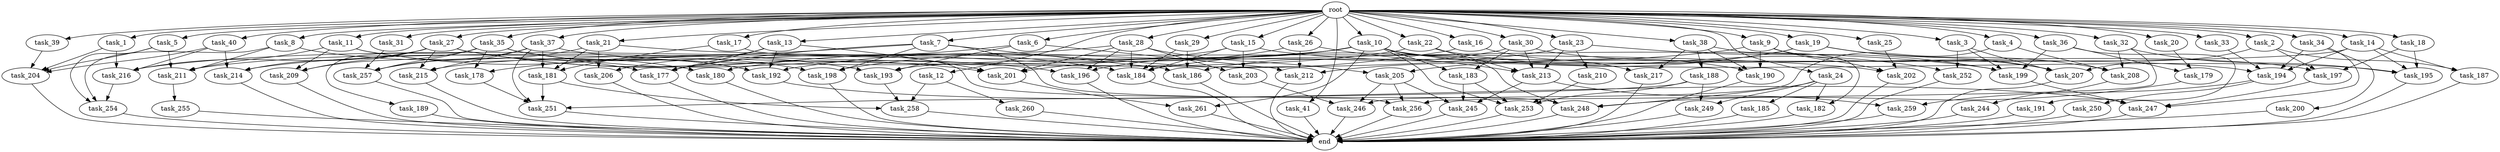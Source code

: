digraph G {
  task_8 [size="102.400000"];
  task_252 [size="52398601011.200005"];
  task_189 [size="85899345920.000000"];
  task_17 [size="102.400000"];
  task_261 [size="84181359001.600006"];
  task_204 [size="70437463654.400009"];
  task_35 [size="102.400000"];
  task_26 [size="102.400000"];
  task_15 [size="102.400000"];
  task_251 [size="79027398246.400009"];
  task_209 [size="185542587187.200012"];
  task_211 [size="183824600268.800018"];
  task_255 [size="69578470195.199997"];
  task_206 [size="68719476736.000000"];
  task_177 [size="137438953472.000000"];
  task_33 [size="102.400000"];
  task_186 [size="114246130073.600006"];
  task_205 [size="89335319756.800003"];
  task_216 [size="62706522521.600006"];
  task_13 [size="102.400000"];
  task_22 [size="102.400000"];
  task_208 [size="61847529062.400002"];
  task_5 [size="102.400000"];
  task_36 [size="102.400000"];
  task_200 [size="85899345920.000000"];
  task_201 [size="182965606809.600006"];
  task_6 [size="102.400000"];
  task_7 [size="102.400000"];
  task_25 [size="102.400000"];
  task_217 [size="55834574848.000000"];
  task_30 [size="102.400000"];
  task_3 [size="102.400000"];
  task_179 [size="52398601011.200005"];
  task_187 [size="45526653337.600006"];
  task_188 [size="42090679500.800003"];
  task_254 [size="131425999257.600006"];
  task_183 [size="73014444032.000000"];
  task_193 [size="144310901145.600006"];
  task_41 [size="102.400000"];
  task_16 [size="102.400000"];
  task_191 [size="30923764531.200001"];
  task_260 [size="69578470195.199997"];
  task_214 [size="48103633715.200005"];
  task_27 [size="102.400000"];
  task_253 [size="142592914227.200012"];
  task_202 [size="131425999257.600006"];
  root [size="0.000000"];
  task_182 [size="49821620633.600006"];
  task_258 [size="85040352460.800003"];
  task_245 [size="61847529062.400002"];
  task_12 [size="102.400000"];
  task_21 [size="102.400000"];
  task_18 [size="102.400000"];
  task_180 [size="93630287052.800003"];
  task_31 [size="102.400000"];
  task_244 [size="13743895347.200001"];
  task_9 [size="102.400000"];
  task_192 [size="127131031961.600006"];
  task_28 [size="102.400000"];
  task_250 [size="54975581388.800003"];
  task_247 [size="201004469452.800018"];
  task_29 [size="102.400000"];
  task_185 [size="7730941132.800000"];
  task_34 [size="102.400000"];
  task_39 [size="102.400000"];
  task_10 [size="102.400000"];
  task_212 [size="127990025420.800003"];
  task_181 [size="162349763788.800018"];
  task_178 [size="99643241267.200012"];
  task_194 [size="139156940390.399994"];
  task_2 [size="102.400000"];
  end [size="0.000000"];
  task_215 [size="121118077747.200012"];
  task_184 [size="231928233984.000000"];
  task_197 [size="86758339379.200012"];
  task_198 [size="141733920768.000000"];
  task_213 [size="152900835737.600006"];
  task_14 [size="102.400000"];
  task_210 [size="30923764531.200001"];
  task_24 [size="102.400000"];
  task_38 [size="102.400000"];
  task_195 [size="62706522521.600006"];
  task_257 [size="248249109708.800018"];
  task_19 [size="102.400000"];
  task_32 [size="102.400000"];
  task_196 [size="213889371340.800018"];
  task_4 [size="102.400000"];
  task_40 [size="102.400000"];
  task_207 [size="131425999257.600006"];
  task_259 [size="58411555225.600006"];
  task_23 [size="102.400000"];
  task_37 [size="102.400000"];
  task_256 [size="144310901145.600006"];
  task_1 [size="102.400000"];
  task_190 [size="139156940390.399994"];
  task_249 [size="49821620633.600006"];
  task_20 [size="102.400000"];
  task_246 [size="179529632972.800018"];
  task_203 [size="93630287052.800003"];
  task_199 [size="114246130073.600006"];
  task_11 [size="102.400000"];
  task_248 [size="71296457113.600006"];

  task_8 -> task_211 [size="536870912.000000"];
  task_8 -> task_177 [size="536870912.000000"];
  task_8 -> task_254 [size="536870912.000000"];
  task_252 -> end [size="1.000000"];
  task_189 -> end [size="1.000000"];
  task_17 -> task_181 [size="838860800.000000"];
  task_17 -> task_256 [size="838860800.000000"];
  task_261 -> end [size="1.000000"];
  task_204 -> end [size="1.000000"];
  task_35 -> task_189 [size="838860800.000000"];
  task_35 -> task_257 [size="838860800.000000"];
  task_35 -> task_209 [size="838860800.000000"];
  task_35 -> task_192 [size="838860800.000000"];
  task_35 -> task_196 [size="838860800.000000"];
  task_35 -> task_198 [size="838860800.000000"];
  task_35 -> task_178 [size="838860800.000000"];
  task_26 -> task_201 [size="679477248.000000"];
  task_26 -> task_212 [size="679477248.000000"];
  task_26 -> task_213 [size="679477248.000000"];
  task_15 -> task_194 [size="75497472.000000"];
  task_15 -> task_184 [size="75497472.000000"];
  task_15 -> task_180 [size="75497472.000000"];
  task_15 -> task_203 [size="75497472.000000"];
  task_251 -> end [size="1.000000"];
  task_209 -> end [size="1.000000"];
  task_211 -> task_255 [size="679477248.000000"];
  task_255 -> end [size="1.000000"];
  task_206 -> end [size="1.000000"];
  task_177 -> end [size="1.000000"];
  task_33 -> task_194 [size="411041792.000000"];
  task_186 -> end [size="1.000000"];
  task_205 -> task_245 [size="536870912.000000"];
  task_205 -> task_246 [size="536870912.000000"];
  task_205 -> task_256 [size="536870912.000000"];
  task_216 -> task_254 [size="536870912.000000"];
  task_13 -> task_201 [size="134217728.000000"];
  task_13 -> task_192 [size="134217728.000000"];
  task_13 -> task_177 [size="134217728.000000"];
  task_13 -> task_206 [size="134217728.000000"];
  task_22 -> task_213 [size="209715200.000000"];
  task_22 -> task_252 [size="209715200.000000"];
  task_22 -> task_211 [size="209715200.000000"];
  task_208 -> task_244 [size="134217728.000000"];
  task_5 -> task_204 [size="209715200.000000"];
  task_5 -> task_211 [size="209715200.000000"];
  task_5 -> task_254 [size="209715200.000000"];
  task_36 -> task_191 [size="301989888.000000"];
  task_36 -> task_199 [size="301989888.000000"];
  task_36 -> task_179 [size="301989888.000000"];
  task_200 -> end [size="1.000000"];
  task_201 -> task_261 [size="411041792.000000"];
  task_6 -> task_193 [size="536870912.000000"];
  task_6 -> task_177 [size="536870912.000000"];
  task_6 -> task_212 [size="536870912.000000"];
  task_7 -> task_177 [size="134217728.000000"];
  task_7 -> task_198 [size="134217728.000000"];
  task_7 -> task_186 [size="134217728.000000"];
  task_7 -> task_178 [size="134217728.000000"];
  task_7 -> task_248 [size="134217728.000000"];
  task_25 -> task_202 [size="209715200.000000"];
  task_217 -> end [size="1.000000"];
  task_30 -> task_183 [size="301989888.000000"];
  task_30 -> task_197 [size="301989888.000000"];
  task_30 -> task_186 [size="301989888.000000"];
  task_30 -> task_213 [size="301989888.000000"];
  task_3 -> task_199 [size="301989888.000000"];
  task_3 -> task_207 [size="301989888.000000"];
  task_3 -> task_252 [size="301989888.000000"];
  task_179 -> task_248 [size="75497472.000000"];
  task_187 -> end [size="1.000000"];
  task_188 -> task_249 [size="411041792.000000"];
  task_188 -> task_253 [size="411041792.000000"];
  task_188 -> task_251 [size="411041792.000000"];
  task_254 -> end [size="1.000000"];
  task_183 -> task_245 [size="33554432.000000"];
  task_183 -> task_253 [size="33554432.000000"];
  task_193 -> task_258 [size="75497472.000000"];
  task_41 -> end [size="1.000000"];
  task_16 -> task_217 [size="134217728.000000"];
  task_16 -> task_192 [size="134217728.000000"];
  task_191 -> end [size="1.000000"];
  task_260 -> end [size="1.000000"];
  task_214 -> end [size="1.000000"];
  task_27 -> task_216 [size="134217728.000000"];
  task_27 -> task_209 [size="134217728.000000"];
  task_27 -> task_201 [size="134217728.000000"];
  task_27 -> task_215 [size="134217728.000000"];
  task_27 -> task_184 [size="134217728.000000"];
  task_27 -> task_192 [size="134217728.000000"];
  task_27 -> task_214 [size="134217728.000000"];
  task_253 -> end [size="1.000000"];
  task_202 -> end [size="1.000000"];
  root -> task_8 [size="1.000000"];
  root -> task_14 [size="1.000000"];
  root -> task_24 [size="1.000000"];
  root -> task_13 [size="1.000000"];
  root -> task_33 [size="1.000000"];
  root -> task_12 [size="1.000000"];
  root -> task_21 [size="1.000000"];
  root -> task_18 [size="1.000000"];
  root -> task_22 [size="1.000000"];
  root -> task_31 [size="1.000000"];
  root -> task_9 [size="1.000000"];
  root -> task_5 [size="1.000000"];
  root -> task_36 [size="1.000000"];
  root -> task_32 [size="1.000000"];
  root -> task_26 [size="1.000000"];
  root -> task_15 [size="1.000000"];
  root -> task_6 [size="1.000000"];
  root -> task_4 [size="1.000000"];
  root -> task_25 [size="1.000000"];
  root -> task_40 [size="1.000000"];
  root -> task_30 [size="1.000000"];
  root -> task_34 [size="1.000000"];
  root -> task_3 [size="1.000000"];
  root -> task_19 [size="1.000000"];
  root -> task_10 [size="1.000000"];
  root -> task_23 [size="1.000000"];
  root -> task_37 [size="1.000000"];
  root -> task_39 [size="1.000000"];
  root -> task_1 [size="1.000000"];
  root -> task_11 [size="1.000000"];
  root -> task_17 [size="1.000000"];
  root -> task_2 [size="1.000000"];
  root -> task_41 [size="1.000000"];
  root -> task_29 [size="1.000000"];
  root -> task_20 [size="1.000000"];
  root -> task_35 [size="1.000000"];
  root -> task_7 [size="1.000000"];
  root -> task_27 [size="1.000000"];
  root -> task_38 [size="1.000000"];
  root -> task_28 [size="1.000000"];
  root -> task_16 [size="1.000000"];
  task_182 -> end [size="1.000000"];
  task_258 -> end [size="1.000000"];
  task_245 -> end [size="1.000000"];
  task_12 -> task_260 [size="679477248.000000"];
  task_12 -> task_258 [size="679477248.000000"];
  task_21 -> task_181 [size="536870912.000000"];
  task_21 -> task_257 [size="536870912.000000"];
  task_21 -> task_206 [size="536870912.000000"];
  task_21 -> task_202 [size="536870912.000000"];
  task_18 -> task_195 [size="134217728.000000"];
  task_18 -> task_197 [size="134217728.000000"];
  task_180 -> end [size="1.000000"];
  task_31 -> task_257 [size="838860800.000000"];
  task_244 -> end [size="1.000000"];
  task_9 -> task_190 [size="536870912.000000"];
  task_9 -> task_202 [size="536870912.000000"];
  task_9 -> task_184 [size="536870912.000000"];
  task_9 -> task_207 [size="536870912.000000"];
  task_192 -> task_247 [size="301989888.000000"];
  task_28 -> task_215 [size="838860800.000000"];
  task_28 -> task_201 [size="838860800.000000"];
  task_28 -> task_196 [size="838860800.000000"];
  task_28 -> task_205 [size="838860800.000000"];
  task_28 -> task_184 [size="838860800.000000"];
  task_28 -> task_203 [size="838860800.000000"];
  task_250 -> end [size="1.000000"];
  task_247 -> end [size="1.000000"];
  task_29 -> task_184 [size="679477248.000000"];
  task_29 -> task_186 [size="679477248.000000"];
  task_185 -> end [size="1.000000"];
  task_34 -> task_194 [size="838860800.000000"];
  task_34 -> task_247 [size="838860800.000000"];
  task_34 -> task_200 [size="838860800.000000"];
  task_39 -> task_204 [size="411041792.000000"];
  task_10 -> task_190 [size="411041792.000000"];
  task_10 -> task_195 [size="411041792.000000"];
  task_10 -> task_183 [size="411041792.000000"];
  task_10 -> task_196 [size="411041792.000000"];
  task_10 -> task_198 [size="411041792.000000"];
  task_10 -> task_216 [size="411041792.000000"];
  task_10 -> task_253 [size="411041792.000000"];
  task_10 -> task_261 [size="411041792.000000"];
  task_10 -> task_248 [size="411041792.000000"];
  task_212 -> end [size="1.000000"];
  task_181 -> task_251 [size="75497472.000000"];
  task_181 -> task_258 [size="75497472.000000"];
  task_178 -> task_251 [size="75497472.000000"];
  task_194 -> task_250 [size="536870912.000000"];
  task_194 -> task_259 [size="536870912.000000"];
  task_2 -> task_197 [size="411041792.000000"];
  task_2 -> task_207 [size="411041792.000000"];
  task_2 -> task_187 [size="411041792.000000"];
  task_215 -> end [size="1.000000"];
  task_184 -> end [size="1.000000"];
  task_197 -> task_247 [size="411041792.000000"];
  task_198 -> end [size="1.000000"];
  task_213 -> task_245 [size="33554432.000000"];
  task_213 -> task_259 [size="33554432.000000"];
  task_14 -> task_194 [size="33554432.000000"];
  task_14 -> task_195 [size="33554432.000000"];
  task_14 -> task_187 [size="33554432.000000"];
  task_14 -> task_193 [size="33554432.000000"];
  task_210 -> task_253 [size="536870912.000000"];
  task_24 -> task_185 [size="75497472.000000"];
  task_24 -> task_249 [size="75497472.000000"];
  task_24 -> task_182 [size="75497472.000000"];
  task_24 -> task_248 [size="75497472.000000"];
  task_38 -> task_188 [size="411041792.000000"];
  task_38 -> task_190 [size="411041792.000000"];
  task_38 -> task_182 [size="411041792.000000"];
  task_38 -> task_217 [size="411041792.000000"];
  task_195 -> end [size="1.000000"];
  task_257 -> end [size="1.000000"];
  task_19 -> task_205 [size="33554432.000000"];
  task_19 -> task_207 [size="33554432.000000"];
  task_19 -> task_208 [size="33554432.000000"];
  task_19 -> task_212 [size="33554432.000000"];
  task_32 -> task_208 [size="33554432.000000"];
  task_32 -> task_195 [size="33554432.000000"];
  task_32 -> task_256 [size="33554432.000000"];
  task_196 -> end [size="1.000000"];
  task_4 -> task_208 [size="536870912.000000"];
  task_4 -> task_246 [size="536870912.000000"];
  task_40 -> task_204 [size="33554432.000000"];
  task_40 -> task_214 [size="33554432.000000"];
  task_40 -> task_216 [size="33554432.000000"];
  task_207 -> end [size="1.000000"];
  task_259 -> end [size="1.000000"];
  task_23 -> task_214 [size="301989888.000000"];
  task_23 -> task_199 [size="301989888.000000"];
  task_23 -> task_210 [size="301989888.000000"];
  task_23 -> task_213 [size="301989888.000000"];
  task_37 -> task_181 [size="209715200.000000"];
  task_37 -> task_257 [size="209715200.000000"];
  task_37 -> task_215 [size="209715200.000000"];
  task_37 -> task_199 [size="209715200.000000"];
  task_37 -> task_251 [size="209715200.000000"];
  task_256 -> end [size="1.000000"];
  task_1 -> task_204 [size="33554432.000000"];
  task_1 -> task_216 [size="33554432.000000"];
  task_190 -> end [size="1.000000"];
  task_249 -> end [size="1.000000"];
  task_20 -> task_179 [size="209715200.000000"];
  task_246 -> end [size="1.000000"];
  task_203 -> task_246 [size="679477248.000000"];
  task_199 -> task_247 [size="411041792.000000"];
  task_11 -> task_180 [size="838860800.000000"];
  task_11 -> task_209 [size="838860800.000000"];
  task_11 -> task_211 [size="838860800.000000"];
  task_11 -> task_193 [size="838860800.000000"];
  task_248 -> end [size="1.000000"];
}
